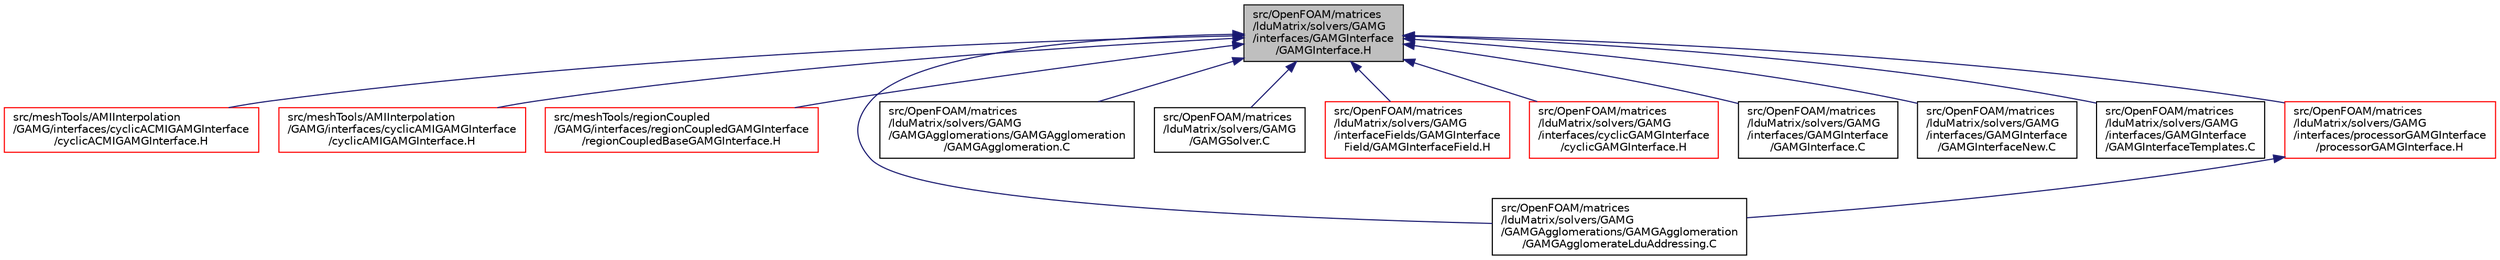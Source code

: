 digraph "src/OpenFOAM/matrices/lduMatrix/solvers/GAMG/interfaces/GAMGInterface/GAMGInterface.H"
{
  bgcolor="transparent";
  edge [fontname="Helvetica",fontsize="10",labelfontname="Helvetica",labelfontsize="10"];
  node [fontname="Helvetica",fontsize="10",shape=record];
  Node148 [label="src/OpenFOAM/matrices\l/lduMatrix/solvers/GAMG\l/interfaces/GAMGInterface\l/GAMGInterface.H",height=0.2,width=0.4,color="black", fillcolor="grey75", style="filled", fontcolor="black"];
  Node148 -> Node149 [dir="back",color="midnightblue",fontsize="10",style="solid",fontname="Helvetica"];
  Node149 [label="src/meshTools/AMIInterpolation\l/GAMG/interfaces/cyclicACMIGAMGInterface\l/cyclicACMIGAMGInterface.H",height=0.2,width=0.4,color="red",URL="$a08009.html"];
  Node148 -> Node153 [dir="back",color="midnightblue",fontsize="10",style="solid",fontname="Helvetica"];
  Node153 [label="src/meshTools/AMIInterpolation\l/GAMG/interfaces/cyclicAMIGAMGInterface\l/cyclicAMIGAMGInterface.H",height=0.2,width=0.4,color="red",URL="$a08015.html"];
  Node148 -> Node157 [dir="back",color="midnightblue",fontsize="10",style="solid",fontname="Helvetica"];
  Node157 [label="src/meshTools/regionCoupled\l/GAMG/interfaces/regionCoupledGAMGInterface\l/regionCoupledBaseGAMGInterface.H",height=0.2,width=0.4,color="red",URL="$a08396.html"];
  Node148 -> Node167 [dir="back",color="midnightblue",fontsize="10",style="solid",fontname="Helvetica"];
  Node167 [label="src/OpenFOAM/matrices\l/lduMatrix/solvers/GAMG\l/GAMGAgglomerations/GAMGAgglomeration\l/GAMGAgglomerateLduAddressing.C",height=0.2,width=0.4,color="black",URL="$a11435.html"];
  Node148 -> Node168 [dir="back",color="midnightblue",fontsize="10",style="solid",fontname="Helvetica"];
  Node168 [label="src/OpenFOAM/matrices\l/lduMatrix/solvers/GAMG\l/GAMGAgglomerations/GAMGAgglomeration\l/GAMGAgglomeration.C",height=0.2,width=0.4,color="black",URL="$a11438.html"];
  Node148 -> Node169 [dir="back",color="midnightblue",fontsize="10",style="solid",fontname="Helvetica"];
  Node169 [label="src/OpenFOAM/matrices\l/lduMatrix/solvers/GAMG\l/GAMGSolver.C",height=0.2,width=0.4,color="black",URL="$a11492.html"];
  Node148 -> Node170 [dir="back",color="midnightblue",fontsize="10",style="solid",fontname="Helvetica"];
  Node170 [label="src/OpenFOAM/matrices\l/lduMatrix/solvers/GAMG\l/interfaceFields/GAMGInterface\lField/GAMGInterfaceField.H",height=0.2,width=0.4,color="red",URL="$a11519.html"];
  Node148 -> Node180 [dir="back",color="midnightblue",fontsize="10",style="solid",fontname="Helvetica"];
  Node180 [label="src/OpenFOAM/matrices\l/lduMatrix/solvers/GAMG\l/interfaces/cyclicGAMGInterface\l/cyclicGAMGInterface.H",height=0.2,width=0.4,color="red",URL="$a11540.html"];
  Node148 -> Node182 [dir="back",color="midnightblue",fontsize="10",style="solid",fontname="Helvetica"];
  Node182 [label="src/OpenFOAM/matrices\l/lduMatrix/solvers/GAMG\l/interfaces/GAMGInterface\l/GAMGInterface.C",height=0.2,width=0.4,color="black",URL="$a11543.html"];
  Node148 -> Node183 [dir="back",color="midnightblue",fontsize="10",style="solid",fontname="Helvetica"];
  Node183 [label="src/OpenFOAM/matrices\l/lduMatrix/solvers/GAMG\l/interfaces/GAMGInterface\l/GAMGInterfaceNew.C",height=0.2,width=0.4,color="black",URL="$a11549.html"];
  Node148 -> Node184 [dir="back",color="midnightblue",fontsize="10",style="solid",fontname="Helvetica"];
  Node184 [label="src/OpenFOAM/matrices\l/lduMatrix/solvers/GAMG\l/interfaces/GAMGInterface\l/GAMGInterfaceTemplates.C",height=0.2,width=0.4,color="black",URL="$a11552.html"];
  Node148 -> Node185 [dir="back",color="midnightblue",fontsize="10",style="solid",fontname="Helvetica"];
  Node185 [label="src/OpenFOAM/matrices\l/lduMatrix/solvers/GAMG\l/interfaces/processorGAMGInterface\l/processorGAMGInterface.H",height=0.2,width=0.4,color="red",URL="$a11564.html"];
  Node185 -> Node167 [dir="back",color="midnightblue",fontsize="10",style="solid",fontname="Helvetica"];
}
